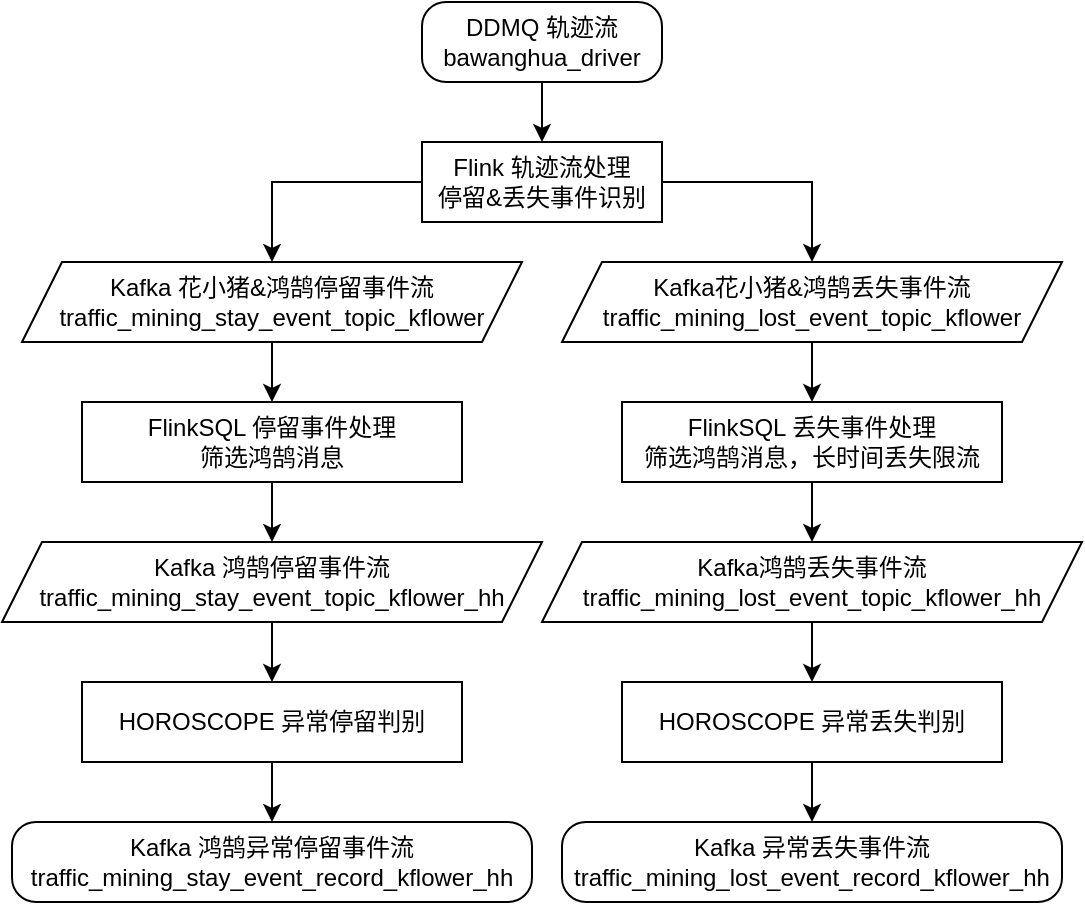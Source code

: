 <mxfile version="17.4.6" type="github">
  <diagram id="Q5jlETRpC0nfuTU64_fI" name="Page-1">
    <mxGraphModel dx="946" dy="459" grid="1" gridSize="10" guides="1" tooltips="1" connect="1" arrows="1" fold="1" page="1" pageScale="1" pageWidth="827" pageHeight="1169" math="0" shadow="0">
      <root>
        <mxCell id="0" />
        <mxCell id="1" parent="0" />
        <mxCell id="jBFLoUk7NR8VaI19FAnz-3" style="edgeStyle=orthogonalEdgeStyle;rounded=0;orthogonalLoop=1;jettySize=auto;html=1;entryX=0.5;entryY=0;entryDx=0;entryDy=0;" edge="1" parent="1" source="jBFLoUk7NR8VaI19FAnz-1" target="jBFLoUk7NR8VaI19FAnz-4">
          <mxGeometry relative="1" as="geometry">
            <mxPoint x="380" y="130" as="targetPoint" />
          </mxGeometry>
        </mxCell>
        <mxCell id="jBFLoUk7NR8VaI19FAnz-1" value="DDMQ 轨迹流&lt;br&gt;bawanghua_driver" style="rounded=1;whiteSpace=wrap;html=1;arcSize=30;" vertex="1" parent="1">
          <mxGeometry x="320" y="40" width="120" height="40" as="geometry" />
        </mxCell>
        <mxCell id="jBFLoUk7NR8VaI19FAnz-11" style="edgeStyle=orthogonalEdgeStyle;rounded=0;orthogonalLoop=1;jettySize=auto;html=1;exitX=1;exitY=0.5;exitDx=0;exitDy=0;entryX=0.5;entryY=0;entryDx=0;entryDy=0;" edge="1" parent="1" source="jBFLoUk7NR8VaI19FAnz-4" target="jBFLoUk7NR8VaI19FAnz-9">
          <mxGeometry relative="1" as="geometry" />
        </mxCell>
        <mxCell id="jBFLoUk7NR8VaI19FAnz-12" style="edgeStyle=orthogonalEdgeStyle;rounded=0;orthogonalLoop=1;jettySize=auto;html=1;exitX=0;exitY=0.5;exitDx=0;exitDy=0;entryX=0.5;entryY=0;entryDx=0;entryDy=0;" edge="1" parent="1" source="jBFLoUk7NR8VaI19FAnz-4" target="jBFLoUk7NR8VaI19FAnz-8">
          <mxGeometry relative="1" as="geometry" />
        </mxCell>
        <mxCell id="jBFLoUk7NR8VaI19FAnz-4" value="Flink 轨迹流处理&lt;br&gt;停留&amp;amp;丢失事件识别" style="rounded=0;whiteSpace=wrap;html=1;" vertex="1" parent="1">
          <mxGeometry x="320" y="110" width="120" height="40" as="geometry" />
        </mxCell>
        <mxCell id="jBFLoUk7NR8VaI19FAnz-17" style="edgeStyle=orthogonalEdgeStyle;rounded=0;orthogonalLoop=1;jettySize=auto;html=1;entryX=0.5;entryY=0;entryDx=0;entryDy=0;" edge="1" parent="1" source="jBFLoUk7NR8VaI19FAnz-8" target="jBFLoUk7NR8VaI19FAnz-13">
          <mxGeometry relative="1" as="geometry" />
        </mxCell>
        <mxCell id="jBFLoUk7NR8VaI19FAnz-8" value="Kafka 花小猪&amp;amp;鸿鹄停留事件流&lt;br&gt;traffic_mining_stay_event_topic_kflower" style="shape=parallelogram;perimeter=parallelogramPerimeter;whiteSpace=wrap;html=1;fixedSize=1;" vertex="1" parent="1">
          <mxGeometry x="120" y="170" width="250" height="40" as="geometry" />
        </mxCell>
        <mxCell id="jBFLoUk7NR8VaI19FAnz-16" style="edgeStyle=orthogonalEdgeStyle;rounded=0;orthogonalLoop=1;jettySize=auto;html=1;entryX=0.5;entryY=0;entryDx=0;entryDy=0;" edge="1" parent="1" source="jBFLoUk7NR8VaI19FAnz-9" target="jBFLoUk7NR8VaI19FAnz-14">
          <mxGeometry relative="1" as="geometry" />
        </mxCell>
        <mxCell id="jBFLoUk7NR8VaI19FAnz-9" value="Kafka花小猪&amp;amp;鸿鹄丢失事件流&lt;br&gt;traffic_mining_lost_event_topic_kflower" style="shape=parallelogram;perimeter=parallelogramPerimeter;whiteSpace=wrap;html=1;fixedSize=1;" vertex="1" parent="1">
          <mxGeometry x="390" y="170" width="250" height="40" as="geometry" />
        </mxCell>
        <mxCell id="jBFLoUk7NR8VaI19FAnz-29" style="edgeStyle=orthogonalEdgeStyle;rounded=0;orthogonalLoop=1;jettySize=auto;html=1;entryX=0.5;entryY=0;entryDx=0;entryDy=0;" edge="1" parent="1" source="jBFLoUk7NR8VaI19FAnz-13" target="jBFLoUk7NR8VaI19FAnz-26">
          <mxGeometry relative="1" as="geometry" />
        </mxCell>
        <mxCell id="jBFLoUk7NR8VaI19FAnz-13" value="FlinkSQL 停留事件处理&lt;br&gt;筛选鸿鹄消息" style="rounded=0;whiteSpace=wrap;html=1;" vertex="1" parent="1">
          <mxGeometry x="150" y="240" width="190" height="40" as="geometry" />
        </mxCell>
        <mxCell id="jBFLoUk7NR8VaI19FAnz-28" style="edgeStyle=orthogonalEdgeStyle;rounded=0;orthogonalLoop=1;jettySize=auto;html=1;entryX=0.5;entryY=0;entryDx=0;entryDy=0;" edge="1" parent="1" source="jBFLoUk7NR8VaI19FAnz-14" target="jBFLoUk7NR8VaI19FAnz-27">
          <mxGeometry relative="1" as="geometry" />
        </mxCell>
        <mxCell id="jBFLoUk7NR8VaI19FAnz-14" value="FlinkSQL 丢失事件处理&lt;br&gt;筛选鸿鹄消息，长时间丢失限流" style="rounded=0;whiteSpace=wrap;html=1;" vertex="1" parent="1">
          <mxGeometry x="420" y="240" width="190" height="40" as="geometry" />
        </mxCell>
        <mxCell id="jBFLoUk7NR8VaI19FAnz-25" style="edgeStyle=orthogonalEdgeStyle;rounded=0;orthogonalLoop=1;jettySize=auto;html=1;entryX=0.5;entryY=0;entryDx=0;entryDy=0;" edge="1" parent="1" source="jBFLoUk7NR8VaI19FAnz-18" target="jBFLoUk7NR8VaI19FAnz-22">
          <mxGeometry relative="1" as="geometry" />
        </mxCell>
        <mxCell id="jBFLoUk7NR8VaI19FAnz-18" value="HOROSCOPE 异常停留判别" style="rounded=0;whiteSpace=wrap;html=1;" vertex="1" parent="1">
          <mxGeometry x="150" y="380" width="190" height="40" as="geometry" />
        </mxCell>
        <mxCell id="jBFLoUk7NR8VaI19FAnz-24" style="edgeStyle=orthogonalEdgeStyle;rounded=0;orthogonalLoop=1;jettySize=auto;html=1;" edge="1" parent="1" source="jBFLoUk7NR8VaI19FAnz-19" target="jBFLoUk7NR8VaI19FAnz-23">
          <mxGeometry relative="1" as="geometry" />
        </mxCell>
        <mxCell id="jBFLoUk7NR8VaI19FAnz-19" value="HOROSCOPE 异常丢失判别" style="rounded=0;whiteSpace=wrap;html=1;" vertex="1" parent="1">
          <mxGeometry x="420" y="380" width="190" height="40" as="geometry" />
        </mxCell>
        <mxCell id="jBFLoUk7NR8VaI19FAnz-22" value="Kafka 鸿鹄异常停留事件流&lt;br&gt;traffic_mining_stay_event_record_kflower_hh" style="rounded=1;whiteSpace=wrap;html=1;arcSize=30;" vertex="1" parent="1">
          <mxGeometry x="115" y="450" width="260" height="40" as="geometry" />
        </mxCell>
        <mxCell id="jBFLoUk7NR8VaI19FAnz-23" value="Kafka 异常丢失事件流&lt;br&gt;traffic_mining_lost_event_record_kflower_hh" style="rounded=1;whiteSpace=wrap;html=1;arcSize=30;" vertex="1" parent="1">
          <mxGeometry x="390" y="450" width="250" height="40" as="geometry" />
        </mxCell>
        <mxCell id="jBFLoUk7NR8VaI19FAnz-31" style="edgeStyle=orthogonalEdgeStyle;rounded=0;orthogonalLoop=1;jettySize=auto;html=1;entryX=0.5;entryY=0;entryDx=0;entryDy=0;" edge="1" parent="1" source="jBFLoUk7NR8VaI19FAnz-26" target="jBFLoUk7NR8VaI19FAnz-18">
          <mxGeometry relative="1" as="geometry" />
        </mxCell>
        <mxCell id="jBFLoUk7NR8VaI19FAnz-26" value="Kafka 鸿鹄停留事件流&lt;br&gt;traffic_mining_stay_event_topic_kflower_hh" style="shape=parallelogram;perimeter=parallelogramPerimeter;whiteSpace=wrap;html=1;fixedSize=1;" vertex="1" parent="1">
          <mxGeometry x="110" y="310" width="270" height="40" as="geometry" />
        </mxCell>
        <mxCell id="jBFLoUk7NR8VaI19FAnz-30" style="edgeStyle=orthogonalEdgeStyle;rounded=0;orthogonalLoop=1;jettySize=auto;html=1;entryX=0.5;entryY=0;entryDx=0;entryDy=0;" edge="1" parent="1" source="jBFLoUk7NR8VaI19FAnz-27" target="jBFLoUk7NR8VaI19FAnz-19">
          <mxGeometry relative="1" as="geometry" />
        </mxCell>
        <mxCell id="jBFLoUk7NR8VaI19FAnz-27" value="Kafka鸿鹄丢失事件流&lt;br&gt;traffic_mining_lost_event_topic_kflower_hh" style="shape=parallelogram;perimeter=parallelogramPerimeter;whiteSpace=wrap;html=1;fixedSize=1;" vertex="1" parent="1">
          <mxGeometry x="380" y="310" width="270" height="40" as="geometry" />
        </mxCell>
      </root>
    </mxGraphModel>
  </diagram>
</mxfile>
